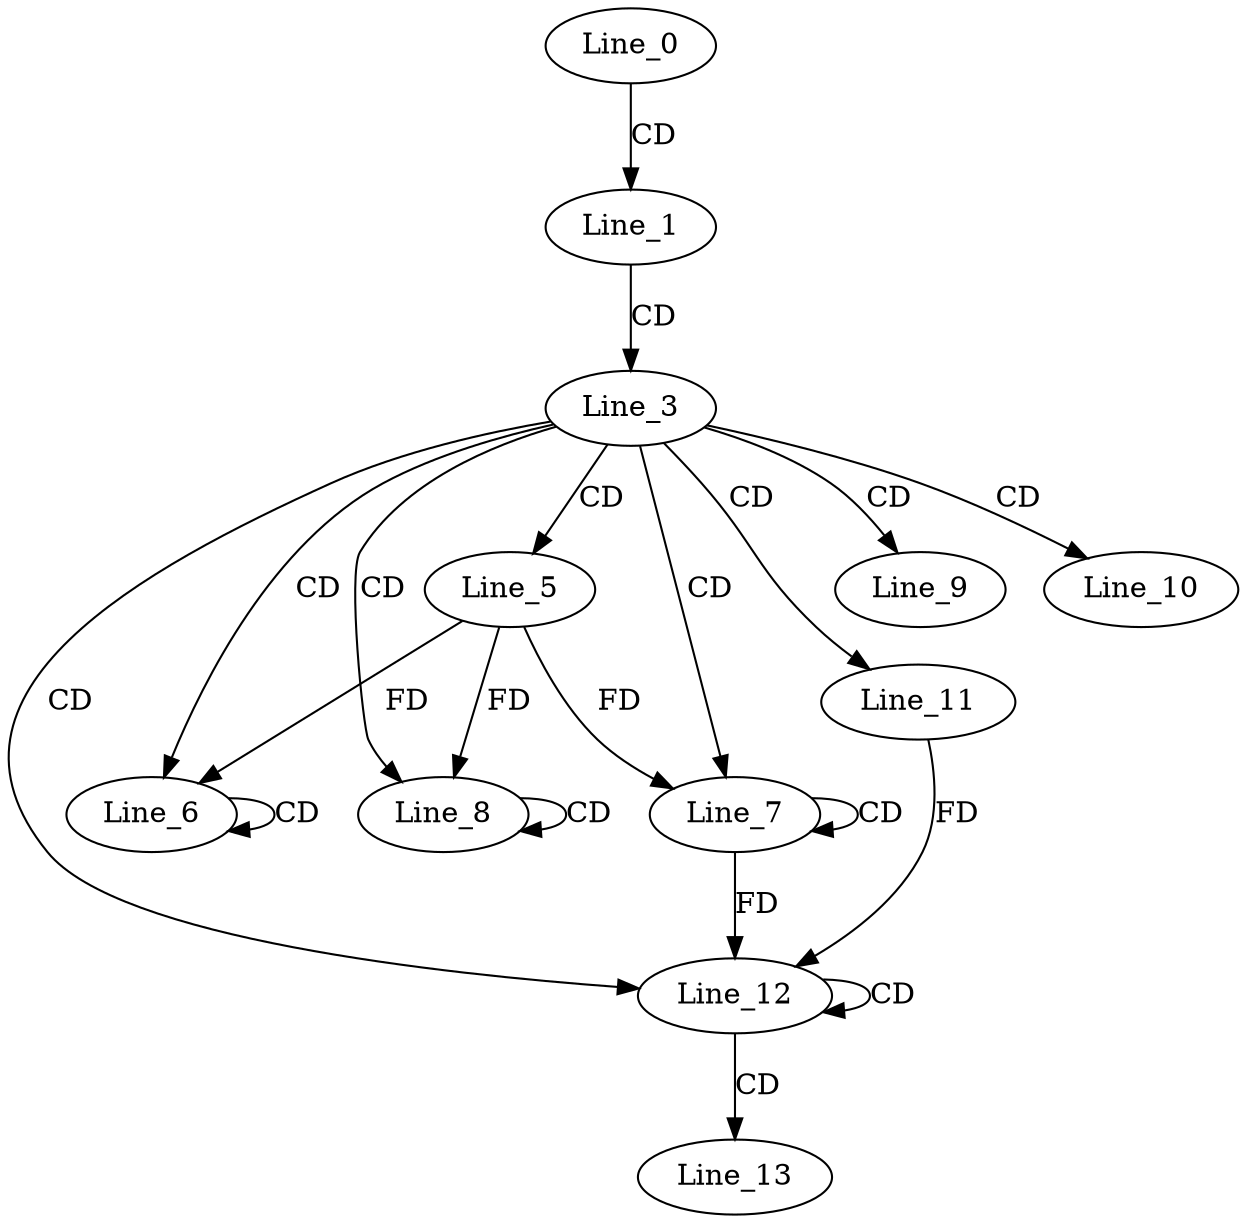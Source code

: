 digraph G {
  Line_0;
  Line_1;
  Line_3;
  Line_5;
  Line_6;
  Line_6;
  Line_7;
  Line_7;
  Line_8;
  Line_8;
  Line_9;
  Line_10;
  Line_11;
  Line_12;
  Line_12;
  Line_13;
  Line_0 -> Line_1 [ label="CD" ];
  Line_1 -> Line_3 [ label="CD" ];
  Line_3 -> Line_5 [ label="CD" ];
  Line_3 -> Line_6 [ label="CD" ];
  Line_6 -> Line_6 [ label="CD" ];
  Line_5 -> Line_6 [ label="FD" ];
  Line_3 -> Line_7 [ label="CD" ];
  Line_7 -> Line_7 [ label="CD" ];
  Line_5 -> Line_7 [ label="FD" ];
  Line_3 -> Line_8 [ label="CD" ];
  Line_8 -> Line_8 [ label="CD" ];
  Line_5 -> Line_8 [ label="FD" ];
  Line_3 -> Line_9 [ label="CD" ];
  Line_3 -> Line_10 [ label="CD" ];
  Line_3 -> Line_11 [ label="CD" ];
  Line_3 -> Line_12 [ label="CD" ];
  Line_11 -> Line_12 [ label="FD" ];
  Line_7 -> Line_12 [ label="FD" ];
  Line_12 -> Line_12 [ label="CD" ];
  Line_12 -> Line_13 [ label="CD" ];
}

